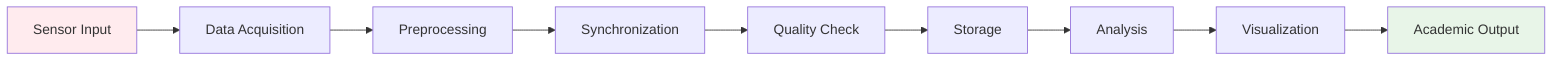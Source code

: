 graph LR
    A[Sensor Input] --> B[Data Acquisition]
    B --> C[Preprocessing]
    C --> D[Synchronization]
    D --> E[Quality Check]
    E --> F[Storage]
    F --> G[Analysis]
    G --> H[Visualization]
    H --> I[Academic Output]
    
    style A fill:#ffebee
    style I fill:#e8f5e8